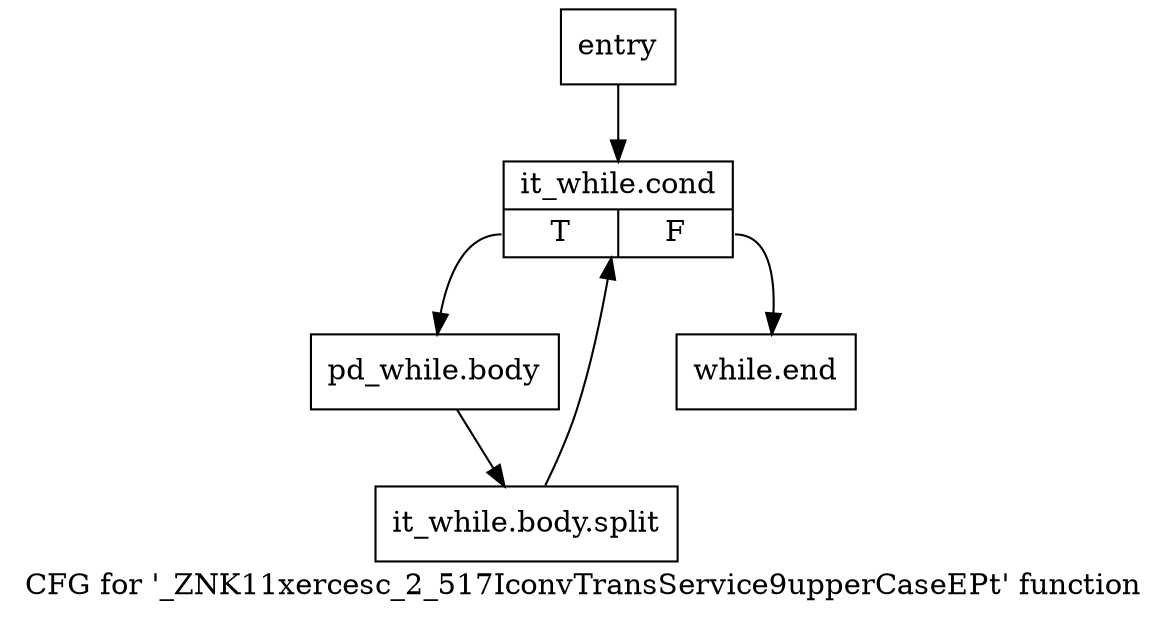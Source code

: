digraph "CFG for '_ZNK11xercesc_2_517IconvTransService9upperCaseEPt' function" {
	label="CFG for '_ZNK11xercesc_2_517IconvTransService9upperCaseEPt' function";

	Node0x39f01d0 [shape=record,label="{entry}"];
	Node0x39f01d0 -> Node0x39f0220;
	Node0x39f0220 [shape=record,label="{it_while.cond|{<s0>T|<s1>F}}"];
	Node0x39f0220:s0 -> Node0x39f0270;
	Node0x39f0220:s1 -> Node0x39f02c0;
	Node0x39f0270 [shape=record,label="{pd_while.body}"];
	Node0x39f0270 -> Node0xab9ef10;
	Node0xab9ef10 [shape=record,label="{it_while.body.split}"];
	Node0xab9ef10 -> Node0x39f0220;
	Node0x39f02c0 [shape=record,label="{while.end}"];
}

